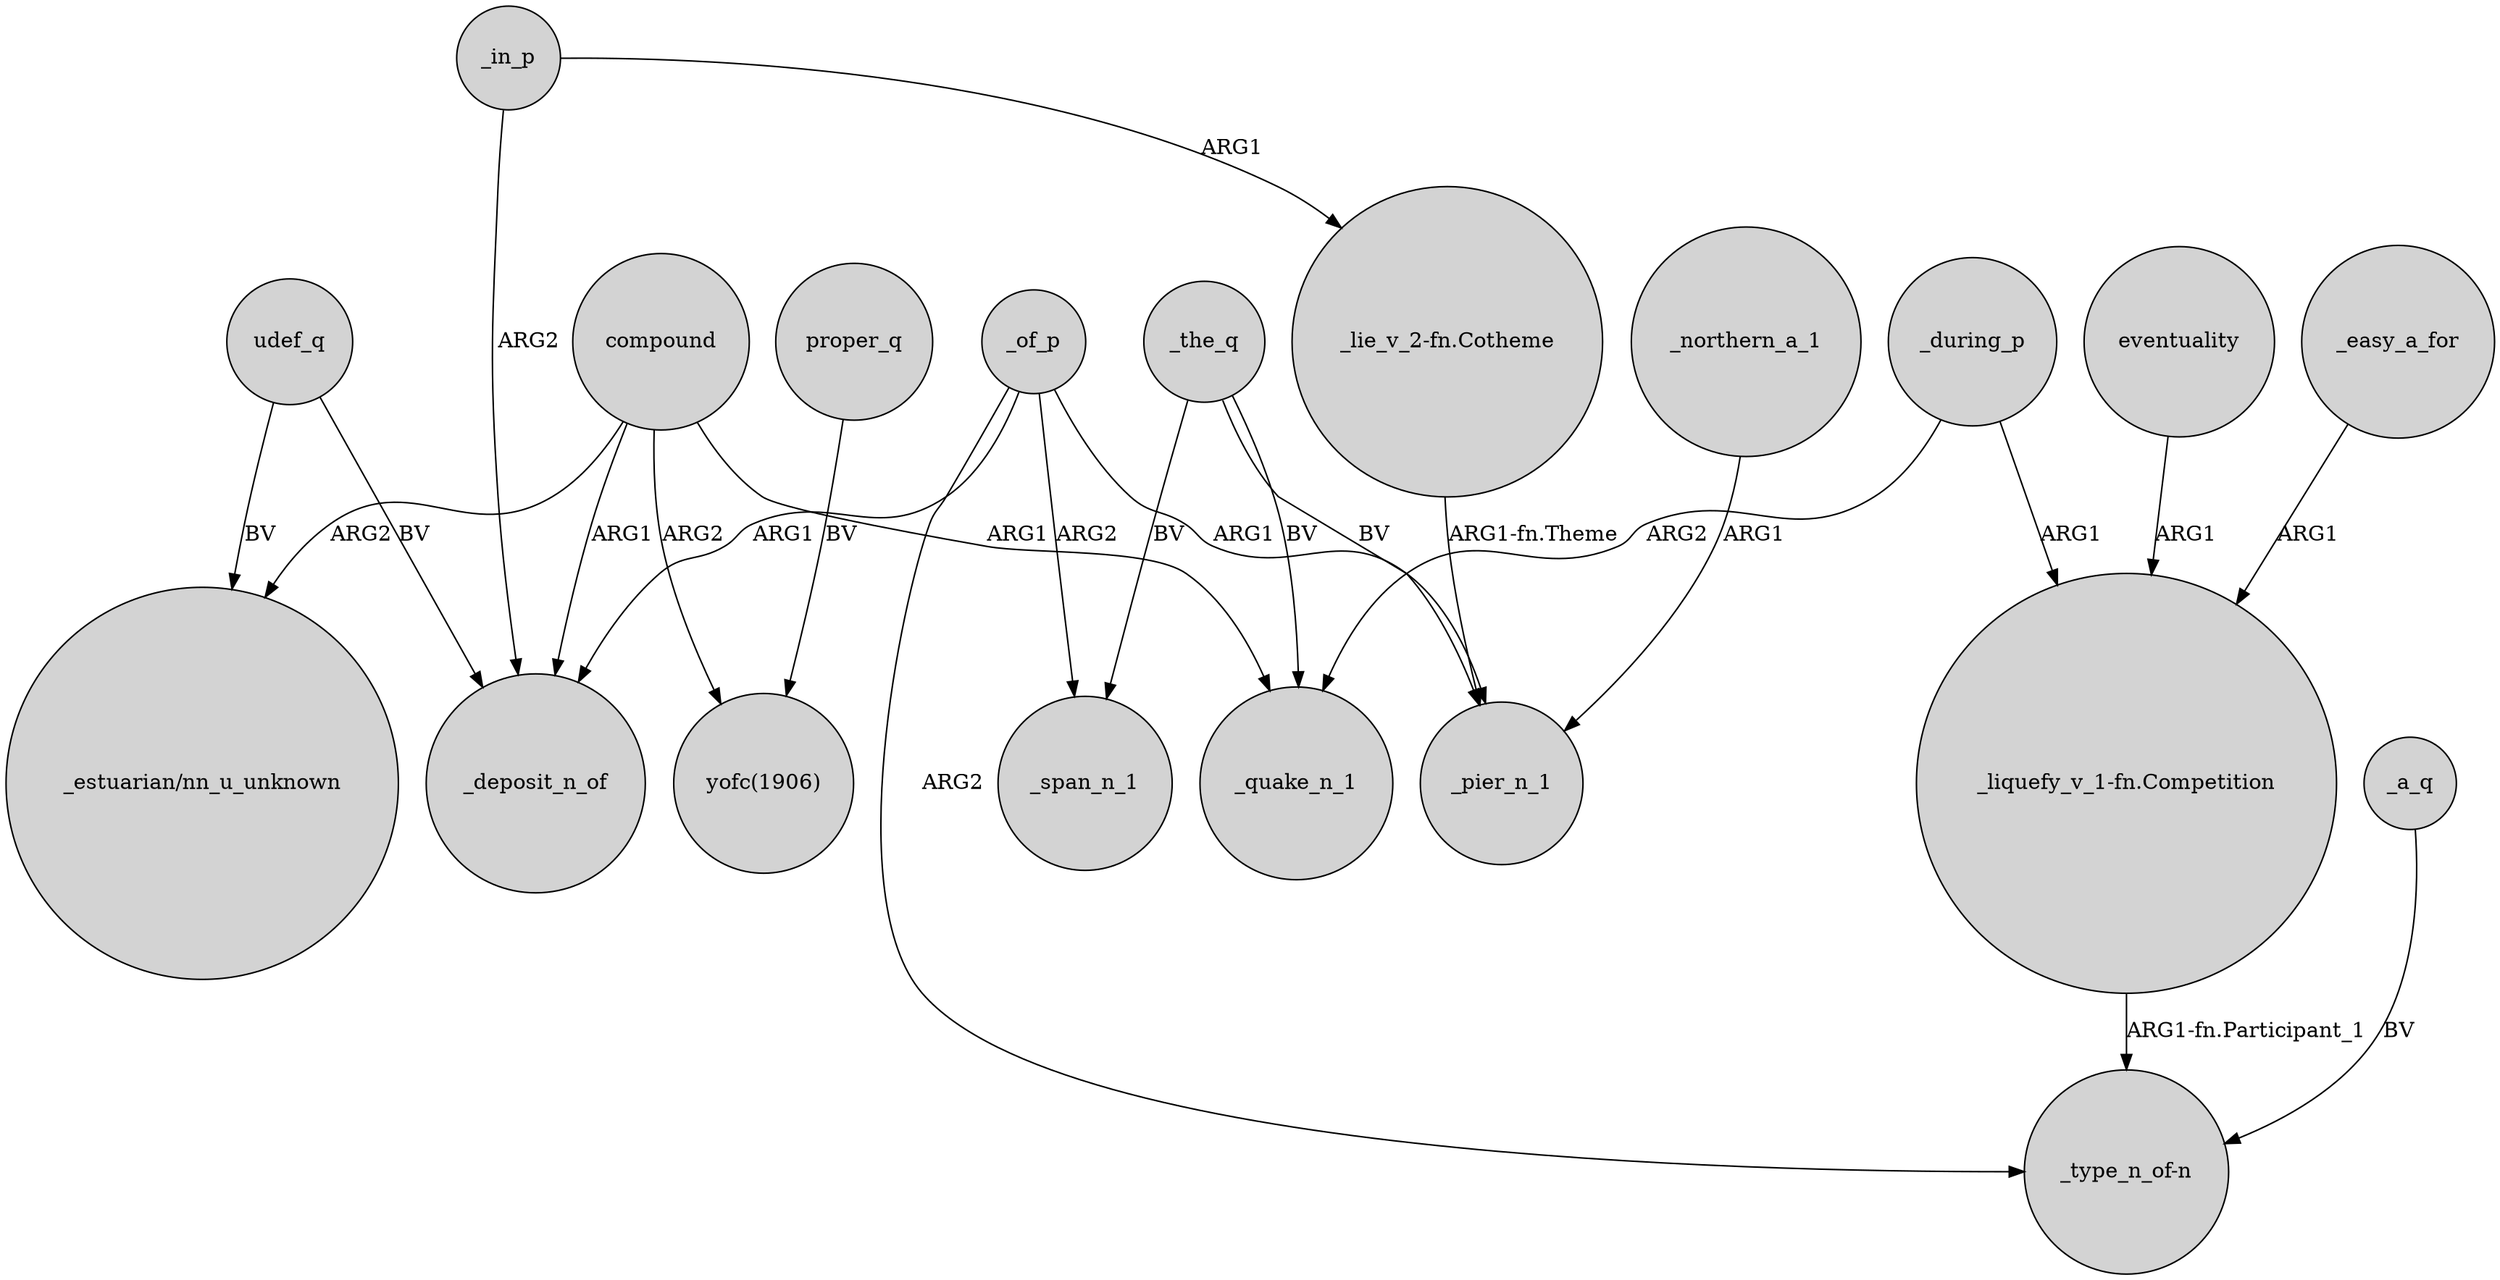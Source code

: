 digraph {
	node [shape=circle style=filled]
	_of_p -> "_type_n_of-n" [label=ARG2]
	compound -> _quake_n_1 [label=ARG1]
	"_lie_v_2-fn.Cotheme" -> _pier_n_1 [label="ARG1-fn.Theme"]
	compound -> "_estuarian/nn_u_unknown" [label=ARG2]
	_northern_a_1 -> _pier_n_1 [label=ARG1]
	_of_p -> _pier_n_1 [label=ARG1]
	_during_p -> _quake_n_1 [label=ARG2]
	_the_q -> _quake_n_1 [label=BV]
	proper_q -> "yofc(1906)" [label=BV]
	_in_p -> _deposit_n_of [label=ARG2]
	compound -> "yofc(1906)" [label=ARG2]
	_of_p -> _span_n_1 [label=ARG2]
	eventuality -> "_liquefy_v_1-fn.Competition" [label=ARG1]
	"_liquefy_v_1-fn.Competition" -> "_type_n_of-n" [label="ARG1-fn.Participant_1"]
	_easy_a_for -> "_liquefy_v_1-fn.Competition" [label=ARG1]
	_in_p -> "_lie_v_2-fn.Cotheme" [label=ARG1]
	udef_q -> _deposit_n_of [label=BV]
	_the_q -> _span_n_1 [label=BV]
	_of_p -> _deposit_n_of [label=ARG1]
	compound -> _deposit_n_of [label=ARG1]
	_a_q -> "_type_n_of-n" [label=BV]
	_during_p -> "_liquefy_v_1-fn.Competition" [label=ARG1]
	_the_q -> _pier_n_1 [label=BV]
	udef_q -> "_estuarian/nn_u_unknown" [label=BV]
}
